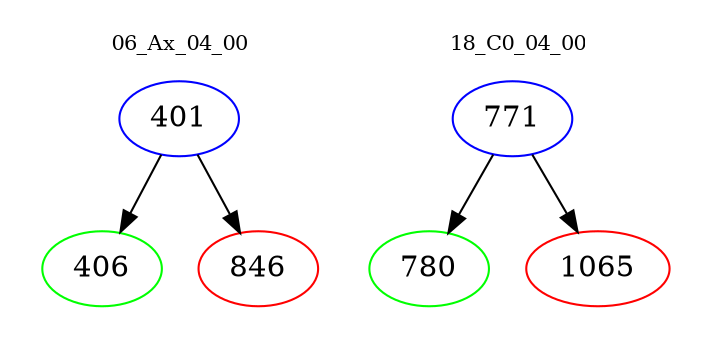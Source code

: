 digraph{
subgraph cluster_0 {
color = white
label = "06_Ax_04_00";
fontsize=10;
T0_401 [label="401", color="blue"]
T0_401 -> T0_406 [color="black"]
T0_406 [label="406", color="green"]
T0_401 -> T0_846 [color="black"]
T0_846 [label="846", color="red"]
}
subgraph cluster_1 {
color = white
label = "18_C0_04_00";
fontsize=10;
T1_771 [label="771", color="blue"]
T1_771 -> T1_780 [color="black"]
T1_780 [label="780", color="green"]
T1_771 -> T1_1065 [color="black"]
T1_1065 [label="1065", color="red"]
}
}
